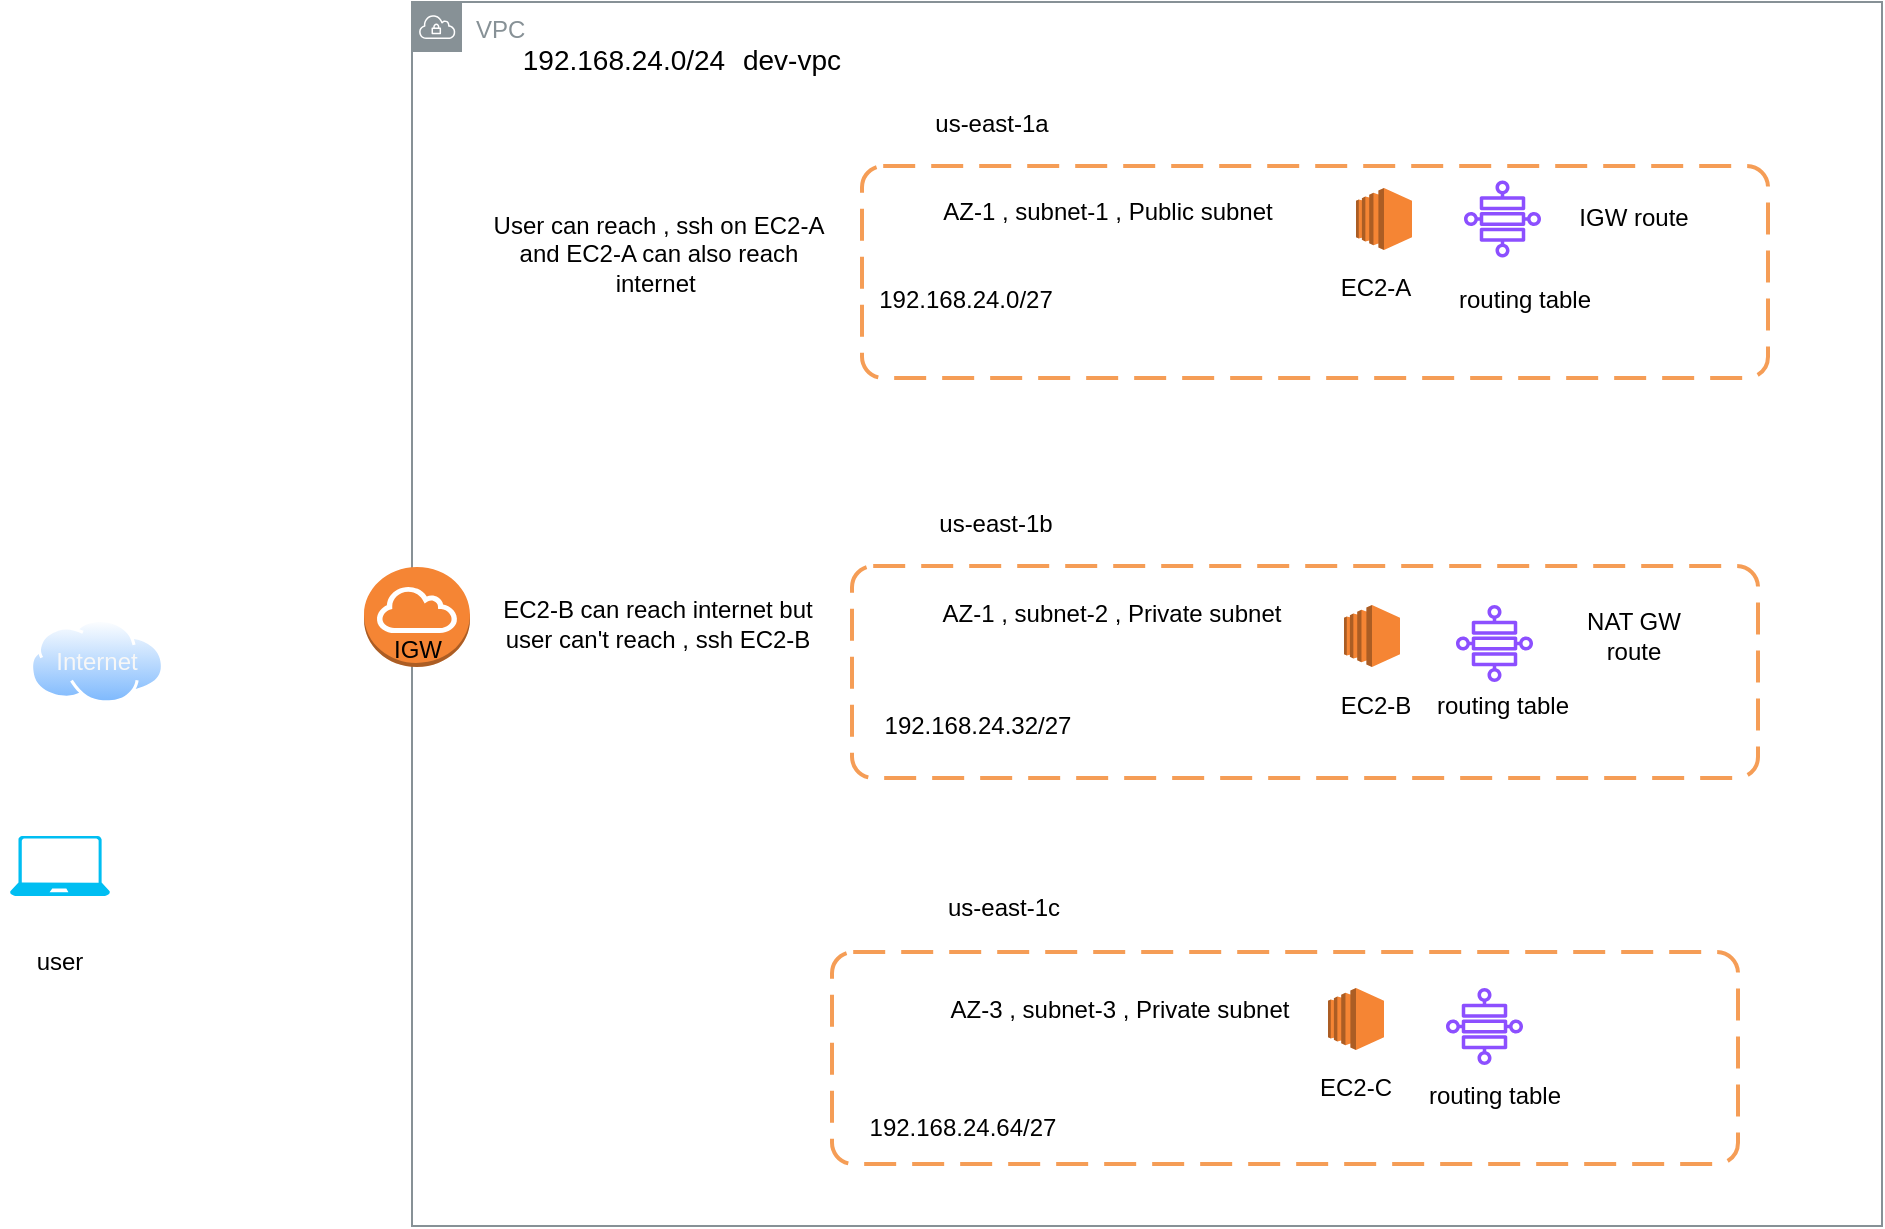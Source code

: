 <mxfile version="24.5.4" type="github">
  <diagram name="Page-1" id="W_L0l0Qbgr8lA044iFBq">
    <mxGraphModel dx="1434" dy="795" grid="0" gridSize="10" guides="1" tooltips="1" connect="1" arrows="1" fold="1" page="1" pageScale="1" pageWidth="1100" pageHeight="850" math="0" shadow="0">
      <root>
        <mxCell id="0" />
        <mxCell id="1" parent="0" />
        <mxCell id="q2kgf8KVJCSMXckiUgjD-1" value="VPC" style="sketch=0;outlineConnect=0;gradientColor=none;html=1;whiteSpace=wrap;fontSize=12;fontStyle=0;shape=mxgraph.aws4.group;grIcon=mxgraph.aws4.group_vpc;strokeColor=#879196;fillColor=none;verticalAlign=top;align=left;spacingLeft=30;fontColor=#879196;dashed=0;" vertex="1" parent="1">
          <mxGeometry x="246" y="56" width="735" height="612" as="geometry" />
        </mxCell>
        <mxCell id="q2kgf8KVJCSMXckiUgjD-2" value="" style="outlineConnect=0;dashed=0;verticalLabelPosition=bottom;verticalAlign=top;align=center;html=1;shape=mxgraph.aws3.internet_gateway;fillColor=#F58534;gradientColor=none;" vertex="1" parent="1">
          <mxGeometry x="222" y="338.5" width="53" height="50" as="geometry" />
        </mxCell>
        <mxCell id="q2kgf8KVJCSMXckiUgjD-3" value="" style="verticalLabelPosition=bottom;html=1;verticalAlign=top;align=center;strokeColor=none;fillColor=#00BEF2;shape=mxgraph.azure.laptop;pointerEvents=1;" vertex="1" parent="1">
          <mxGeometry x="45" y="473" width="50" height="30" as="geometry" />
        </mxCell>
        <mxCell id="q2kgf8KVJCSMXckiUgjD-4" value="" style="rounded=1;arcSize=10;dashed=1;strokeColor=#F59D56;fillColor=none;gradientColor=none;dashPattern=8 4;strokeWidth=2;" vertex="1" parent="1">
          <mxGeometry x="471" y="138" width="453" height="106" as="geometry" />
        </mxCell>
        <mxCell id="q2kgf8KVJCSMXckiUgjD-5" value="us-east-1a" style="text;html=1;align=center;verticalAlign=middle;whiteSpace=wrap;rounded=0;" vertex="1" parent="1">
          <mxGeometry x="478" y="102" width="116" height="30" as="geometry" />
        </mxCell>
        <mxCell id="q2kgf8KVJCSMXckiUgjD-6" value="AZ-1 , subnet-1 , Public subnet" style="text;html=1;align=center;verticalAlign=middle;whiteSpace=wrap;rounded=0;" vertex="1" parent="1">
          <mxGeometry x="478" y="146" width="232" height="30" as="geometry" />
        </mxCell>
        <mxCell id="q2kgf8KVJCSMXckiUgjD-7" value="192.168.24.0/27" style="text;html=1;align=center;verticalAlign=middle;whiteSpace=wrap;rounded=0;" vertex="1" parent="1">
          <mxGeometry x="493" y="190" width="60" height="30" as="geometry" />
        </mxCell>
        <mxCell id="q2kgf8KVJCSMXckiUgjD-8" value="&lt;font style=&quot;font-size: 14px;&quot;&gt;192.168.24.0/24&lt;/font&gt;" style="text;html=1;align=center;verticalAlign=middle;whiteSpace=wrap;rounded=0;" vertex="1" parent="1">
          <mxGeometry x="295" y="70" width="114" height="30" as="geometry" />
        </mxCell>
        <mxCell id="q2kgf8KVJCSMXckiUgjD-9" value="&lt;font style=&quot;font-size: 14px;&quot;&gt;dev-vpc&lt;/font&gt;" style="text;html=1;align=center;verticalAlign=middle;whiteSpace=wrap;rounded=0;" vertex="1" parent="1">
          <mxGeometry x="406" y="70" width="60" height="30" as="geometry" />
        </mxCell>
        <mxCell id="q2kgf8KVJCSMXckiUgjD-10" value="" style="outlineConnect=0;dashed=0;verticalLabelPosition=bottom;verticalAlign=top;align=center;html=1;shape=mxgraph.aws3.ec2;fillColor=#F58534;gradientColor=none;" vertex="1" parent="1">
          <mxGeometry x="718" y="149" width="28" height="31" as="geometry" />
        </mxCell>
        <mxCell id="q2kgf8KVJCSMXckiUgjD-12" value="" style="rounded=1;arcSize=10;dashed=1;strokeColor=#F59D56;fillColor=none;gradientColor=none;dashPattern=8 4;strokeWidth=2;" vertex="1" parent="1">
          <mxGeometry x="466" y="338" width="453" height="106" as="geometry" />
        </mxCell>
        <mxCell id="q2kgf8KVJCSMXckiUgjD-13" value="" style="rounded=1;arcSize=10;dashed=1;strokeColor=#F59D56;fillColor=none;gradientColor=none;dashPattern=8 4;strokeWidth=2;" vertex="1" parent="1">
          <mxGeometry x="456" y="531" width="453" height="106" as="geometry" />
        </mxCell>
        <mxCell id="q2kgf8KVJCSMXckiUgjD-14" value="AZ-1 , subnet-2 , Private subnet" style="text;html=1;align=center;verticalAlign=middle;whiteSpace=wrap;rounded=0;" vertex="1" parent="1">
          <mxGeometry x="480" y="347" width="232" height="30" as="geometry" />
        </mxCell>
        <mxCell id="q2kgf8KVJCSMXckiUgjD-15" value="AZ-3 , subnet-3 , Private subnet" style="text;html=1;align=center;verticalAlign=middle;whiteSpace=wrap;rounded=0;" vertex="1" parent="1">
          <mxGeometry x="483.5" y="545" width="232" height="30" as="geometry" />
        </mxCell>
        <mxCell id="q2kgf8KVJCSMXckiUgjD-16" value="192.168.24.32&lt;span style=&quot;background-color: initial;&quot;&gt;/27&lt;/span&gt;" style="text;html=1;align=center;verticalAlign=middle;whiteSpace=wrap;rounded=0;" vertex="1" parent="1">
          <mxGeometry x="471" y="403" width="116" height="30" as="geometry" />
        </mxCell>
        <mxCell id="q2kgf8KVJCSMXckiUgjD-17" value="192.168.24.64/27" style="text;html=1;align=center;verticalAlign=middle;whiteSpace=wrap;rounded=0;" vertex="1" parent="1">
          <mxGeometry x="471" y="604" width="101" height="30" as="geometry" />
        </mxCell>
        <mxCell id="q2kgf8KVJCSMXckiUgjD-18" value="us-east-1b&lt;span style=&quot;color: rgba(0, 0, 0, 0); font-family: monospace; font-size: 0px; text-align: start; text-wrap: nowrap;&quot;&gt;%3CmxGraphModel%3E%3Croot%3E%3CmxCell%20id%3D%220%22%2F%3E%3CmxCell%20id%3D%221%22%20parent%3D%220%22%2F%3E%3CmxCell%20id%3D%222%22%20value%3D%22us-east-1a%22%20style%3D%22text%3Bhtml%3D1%3Balign%3Dcenter%3BverticalAlign%3Dmiddle%3BwhiteSpace%3Dwrap%3Brounded%3D0%3B%22%20vertex%3D%221%22%20parent%3D%221%22%3E%3CmxGeometry%20x%3D%22478%22%20y%3D%22102%22%20width%3D%22116%22%20height%3D%2230%22%20as%3D%22geometry%22%2F%3E%3C%2FmxCell%3E%3C%2Froot%3E%3C%2FmxGraphModel%3E&lt;/span&gt;" style="text;html=1;align=center;verticalAlign=middle;whiteSpace=wrap;rounded=0;" vertex="1" parent="1">
          <mxGeometry x="480" y="302" width="116" height="30" as="geometry" />
        </mxCell>
        <mxCell id="q2kgf8KVJCSMXckiUgjD-19" value="us-east-1c&lt;span style=&quot;color: rgba(0, 0, 0, 0); font-family: monospace; font-size: 0px; text-align: start; text-wrap: nowrap;&quot;&gt;%3CmxGraphModel%3E%3Croot%3E%3CmxCell%20id%3D%220%22%2F%3E%3CmxCell%20id%3D%221%22%20parent%3D%220%22%2F%3E%3CmxCell%20id%3D%222%22%20value%3D%22us-east-1a%22%20style%3D%22text%3Bhtml%3D1%3Balign%3Dcenter%3BverticalAlign%3Dmiddle%3BwhiteSpace%3Dwrap%3Brounded%3D0%3B%22%20vertex%3D%221%22%20parent%3D%221%22%3E%3CmxGeometry%20x%3D%22478%22%20y%3D%22102%22%20width%3D%22116%22%20height%3D%2230%22%20as%3D%22geometry%22%2F%3E%3C%2FmxCell%3E%3C%2Froot%3E%3C%2FmxGraphModel%3E&lt;/span&gt;" style="text;html=1;align=center;verticalAlign=middle;whiteSpace=wrap;rounded=0;" vertex="1" parent="1">
          <mxGeometry x="483.5" y="494" width="116" height="30" as="geometry" />
        </mxCell>
        <mxCell id="q2kgf8KVJCSMXckiUgjD-21" value="" style="sketch=0;outlineConnect=0;fontColor=#232F3E;gradientColor=none;fillColor=#8C4FFF;strokeColor=none;dashed=0;verticalLabelPosition=bottom;verticalAlign=top;align=center;html=1;fontSize=12;fontStyle=0;aspect=fixed;pointerEvents=1;shape=mxgraph.aws4.cloud_wan_transit_gateway_route_table_attachment;" vertex="1" parent="1">
          <mxGeometry x="772" y="145.25" width="38.5" height="38.5" as="geometry" />
        </mxCell>
        <mxCell id="q2kgf8KVJCSMXckiUgjD-22" value="" style="outlineConnect=0;dashed=0;verticalLabelPosition=bottom;verticalAlign=top;align=center;html=1;shape=mxgraph.aws3.ec2;fillColor=#F58534;gradientColor=none;" vertex="1" parent="1">
          <mxGeometry x="704" y="549" width="28" height="31" as="geometry" />
        </mxCell>
        <mxCell id="q2kgf8KVJCSMXckiUgjD-23" value="" style="outlineConnect=0;dashed=0;verticalLabelPosition=bottom;verticalAlign=top;align=center;html=1;shape=mxgraph.aws3.ec2;fillColor=#F58534;gradientColor=none;" vertex="1" parent="1">
          <mxGeometry x="712" y="357.5" width="28" height="31" as="geometry" />
        </mxCell>
        <mxCell id="q2kgf8KVJCSMXckiUgjD-28" value="" style="sketch=0;outlineConnect=0;fontColor=#232F3E;gradientColor=none;fillColor=#8C4FFF;strokeColor=none;dashed=0;verticalLabelPosition=bottom;verticalAlign=top;align=center;html=1;fontSize=12;fontStyle=0;aspect=fixed;pointerEvents=1;shape=mxgraph.aws4.cloud_wan_transit_gateway_route_table_attachment;" vertex="1" parent="1">
          <mxGeometry x="763" y="549" width="38.5" height="38.5" as="geometry" />
        </mxCell>
        <mxCell id="q2kgf8KVJCSMXckiUgjD-29" value="" style="sketch=0;outlineConnect=0;fontColor=#232F3E;gradientColor=none;fillColor=#8C4FFF;strokeColor=none;dashed=0;verticalLabelPosition=bottom;verticalAlign=top;align=center;html=1;fontSize=12;fontStyle=0;aspect=fixed;pointerEvents=1;shape=mxgraph.aws4.cloud_wan_transit_gateway_route_table_attachment;" vertex="1" parent="1">
          <mxGeometry x="768" y="357.5" width="38.5" height="38.5" as="geometry" />
        </mxCell>
        <mxCell id="q2kgf8KVJCSMXckiUgjD-30" value="EC2-A" style="text;html=1;align=center;verticalAlign=middle;whiteSpace=wrap;rounded=0;" vertex="1" parent="1">
          <mxGeometry x="698" y="183.75" width="60" height="30" as="geometry" />
        </mxCell>
        <mxCell id="q2kgf8KVJCSMXckiUgjD-31" value="EC2-B" style="text;html=1;align=center;verticalAlign=middle;whiteSpace=wrap;rounded=0;" vertex="1" parent="1">
          <mxGeometry x="698" y="393" width="60" height="30" as="geometry" />
        </mxCell>
        <mxCell id="q2kgf8KVJCSMXckiUgjD-32" value="EC2-C" style="text;html=1;align=center;verticalAlign=middle;whiteSpace=wrap;rounded=0;" vertex="1" parent="1">
          <mxGeometry x="688" y="584" width="60" height="30" as="geometry" />
        </mxCell>
        <mxCell id="q2kgf8KVJCSMXckiUgjD-33" value="routing table" style="text;html=1;align=center;verticalAlign=middle;whiteSpace=wrap;rounded=0;" vertex="1" parent="1">
          <mxGeometry x="763" y="190" width="79" height="30" as="geometry" />
        </mxCell>
        <mxCell id="q2kgf8KVJCSMXckiUgjD-34" value="routing table" style="text;html=1;align=center;verticalAlign=middle;whiteSpace=wrap;rounded=0;" vertex="1" parent="1">
          <mxGeometry x="751.75" y="393" width="79" height="30" as="geometry" />
        </mxCell>
        <mxCell id="q2kgf8KVJCSMXckiUgjD-35" value="routing table" style="text;html=1;align=center;verticalAlign=middle;whiteSpace=wrap;rounded=0;" vertex="1" parent="1">
          <mxGeometry x="748" y="587.5" width="79" height="30" as="geometry" />
        </mxCell>
        <mxCell id="q2kgf8KVJCSMXckiUgjD-36" value="IGW route" style="text;html=1;align=center;verticalAlign=middle;whiteSpace=wrap;rounded=0;" vertex="1" parent="1">
          <mxGeometry x="827" y="149" width="60" height="30" as="geometry" />
        </mxCell>
        <mxCell id="q2kgf8KVJCSMXckiUgjD-37" value="NAT GW route" style="text;html=1;align=center;verticalAlign=middle;whiteSpace=wrap;rounded=0;" vertex="1" parent="1">
          <mxGeometry x="827" y="358" width="60" height="30" as="geometry" />
        </mxCell>
        <mxCell id="q2kgf8KVJCSMXckiUgjD-39" value="User can reach , ssh on EC2-A and EC2-A can also reach internet&amp;nbsp;" style="text;html=1;align=center;verticalAlign=middle;whiteSpace=wrap;rounded=0;" vertex="1" parent="1">
          <mxGeometry x="283.75" y="161" width="170.5" height="41.25" as="geometry" />
        </mxCell>
        <mxCell id="q2kgf8KVJCSMXckiUgjD-41" value="user" style="text;html=1;align=center;verticalAlign=middle;whiteSpace=wrap;rounded=0;" vertex="1" parent="1">
          <mxGeometry x="40" y="521" width="60" height="30" as="geometry" />
        </mxCell>
        <mxCell id="q2kgf8KVJCSMXckiUgjD-42" value="" style="image;aspect=fixed;perimeter=ellipsePerimeter;html=1;align=center;shadow=0;dashed=0;spacingTop=3;image=img/lib/active_directory/internet_cloud.svg;" vertex="1" parent="1">
          <mxGeometry x="55" y="364.5" width="67" height="42.21" as="geometry" />
        </mxCell>
        <mxCell id="q2kgf8KVJCSMXckiUgjD-43" value="IGW" style="text;html=1;align=center;verticalAlign=middle;whiteSpace=wrap;rounded=0;" vertex="1" parent="1">
          <mxGeometry x="218.5" y="364.5" width="60" height="30" as="geometry" />
        </mxCell>
        <mxCell id="q2kgf8KVJCSMXckiUgjD-44" value="Internet" style="text;html=1;align=center;verticalAlign=middle;whiteSpace=wrap;rounded=0;fontColor=#F7F7F7;" vertex="1" parent="1">
          <mxGeometry x="62" y="366.61" width="53" height="38" as="geometry" />
        </mxCell>
        <mxCell id="q2kgf8KVJCSMXckiUgjD-46" value="EC2-B can reach internet but user can&#39;t reach , ssh EC2-B" style="text;html=1;align=center;verticalAlign=middle;whiteSpace=wrap;rounded=0;" vertex="1" parent="1">
          <mxGeometry x="288" y="346" width="162" height="42" as="geometry" />
        </mxCell>
      </root>
    </mxGraphModel>
  </diagram>
</mxfile>
